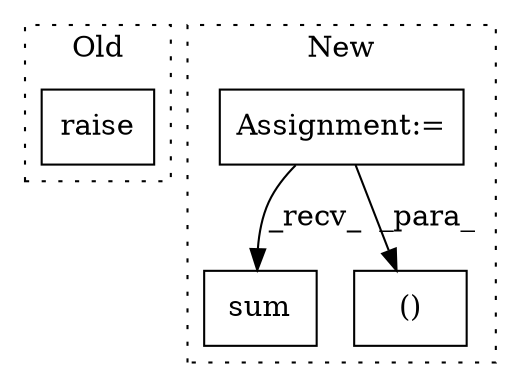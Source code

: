 digraph G {
subgraph cluster0 {
1 [label="raise" a="32" s="6017,6039" l="6,1" shape="box"];
label = "Old";
style="dotted";
}
subgraph cluster1 {
2 [label="sum" a="32" s="3398,3403" l="4,1" shape="box"];
3 [label="Assignment:=" a="7" s="3059" l="1" shape="box"];
4 [label="()" a="106" s="3148" l="29" shape="box"];
label = "New";
style="dotted";
}
3 -> 4 [label="_para_"];
3 -> 2 [label="_recv_"];
}